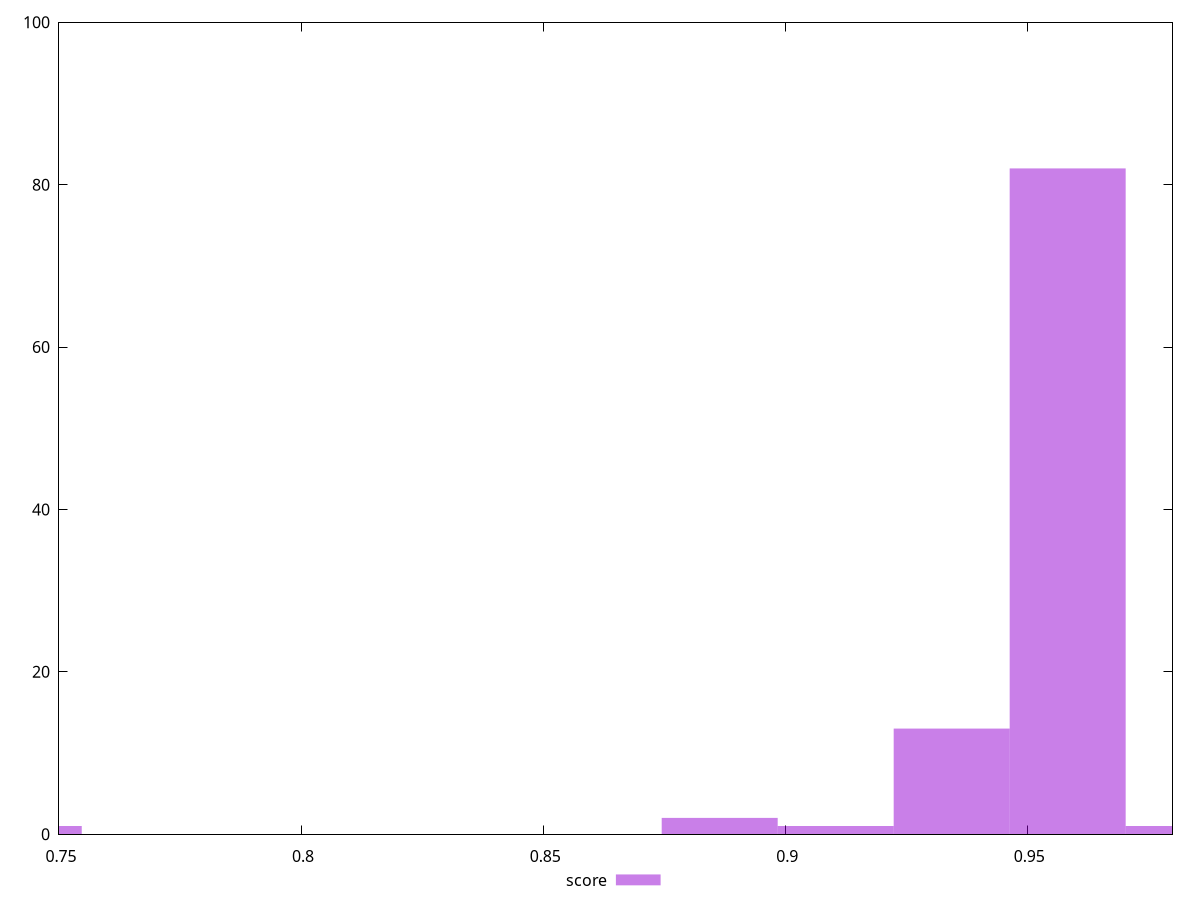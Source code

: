 reset

$score <<EOF
0.9343882584502756 13
0.9583469317438724 82
0.9823056050374692 1
0.9104295851566788 1
0.8864709118630819 2
0.7427188721015011 1
EOF

set key outside below
set boxwidth 0.02395867329359681
set xrange [0.75:0.98]
set yrange [0:100]
set trange [0:100]
set style fill transparent solid 0.5 noborder
set terminal svg size 640, 490 enhanced background rgb 'white'
set output "report_00025_2021-02-22T21:38:55.199Z/mainthread-work-breakdown/samples/pages+cached+noadtech+nomedia/score/histogram.svg"

plot $score title "score" with boxes

reset
